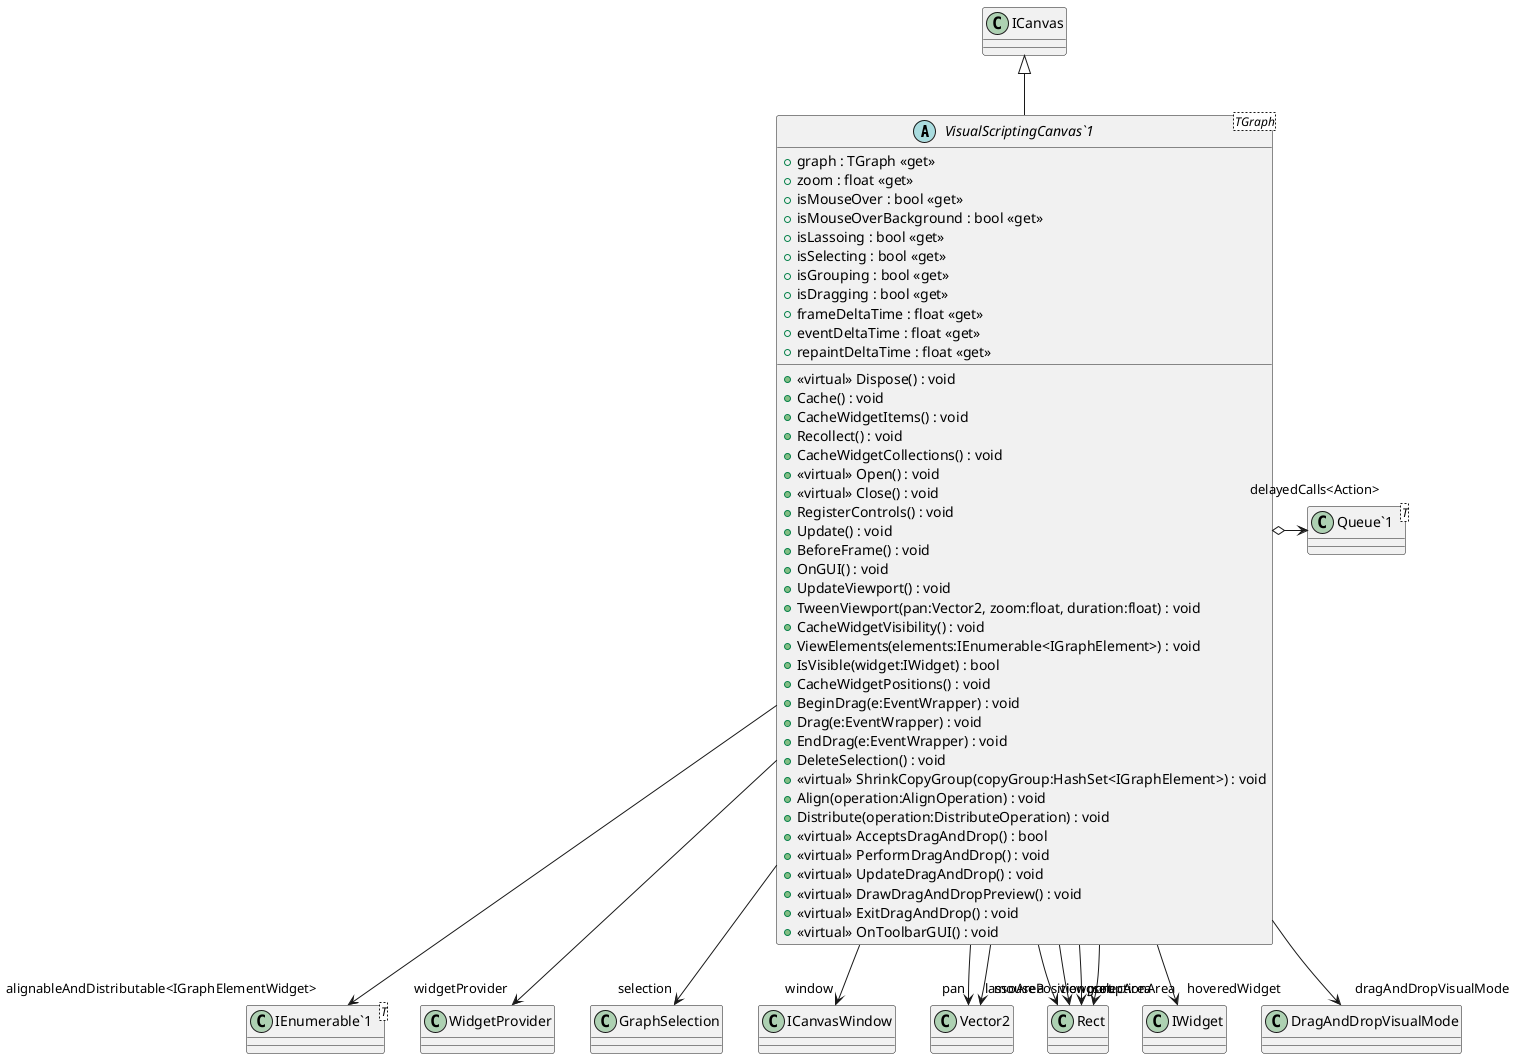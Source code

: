 @startuml
abstract class "VisualScriptingCanvas`1"<TGraph> {
    + graph : TGraph <<get>>
    + <<virtual>> Dispose() : void
    + Cache() : void
    + CacheWidgetItems() : void
    + Recollect() : void
    + CacheWidgetCollections() : void
    + <<virtual>> Open() : void
    + <<virtual>> Close() : void
    + RegisterControls() : void
    + Update() : void
    + BeforeFrame() : void
    + OnGUI() : void
    + zoom : float <<get>>
    + isMouseOver : bool <<get>>
    + isMouseOverBackground : bool <<get>>
    + UpdateViewport() : void
    + TweenViewport(pan:Vector2, zoom:float, duration:float) : void
    + CacheWidgetVisibility() : void
    + ViewElements(elements:IEnumerable<IGraphElement>) : void
    + IsVisible(widget:IWidget) : bool
    + CacheWidgetPositions() : void
    + isLassoing : bool <<get>>
    + isSelecting : bool <<get>>
    + isGrouping : bool <<get>>
    + isDragging : bool <<get>>
    + BeginDrag(e:EventWrapper) : void
    + Drag(e:EventWrapper) : void
    + EndDrag(e:EventWrapper) : void
    + DeleteSelection() : void
    + <<virtual>> ShrinkCopyGroup(copyGroup:HashSet<IGraphElement>) : void
    + Align(operation:AlignOperation) : void
    + Distribute(operation:DistributeOperation) : void
    + <<virtual>> AcceptsDragAndDrop() : bool
    + <<virtual>> PerformDragAndDrop() : void
    + <<virtual>> UpdateDragAndDrop() : void
    + <<virtual>> DrawDragAndDropPreview() : void
    + <<virtual>> ExitDragAndDrop() : void
    + frameDeltaTime : float <<get>>
    + eventDeltaTime : float <<get>>
    + repaintDeltaTime : float <<get>>
    + <<virtual>> OnToolbarGUI() : void
}
class "IEnumerable`1"<T> {
}
class "Queue`1"<T> {
}
ICanvas <|-- "VisualScriptingCanvas`1"
"VisualScriptingCanvas`1" --> "widgetProvider" WidgetProvider
"VisualScriptingCanvas`1" --> "selection" GraphSelection
"VisualScriptingCanvas`1" --> "window" ICanvasWindow
"VisualScriptingCanvas`1" --> "pan" Vector2
"VisualScriptingCanvas`1" --> "viewport" Rect
"VisualScriptingCanvas`1" --> "mousePosition" Vector2
"VisualScriptingCanvas`1" --> "hoveredWidget" IWidget
"VisualScriptingCanvas`1" --> "lassoArea" Rect
"VisualScriptingCanvas`1" --> "selectionArea" Rect
"VisualScriptingCanvas`1" --> "groupArea" Rect
"VisualScriptingCanvas`1" --> "alignableAndDistributable<IGraphElementWidget>" "IEnumerable`1"
"VisualScriptingCanvas`1" --> "dragAndDropVisualMode" DragAndDropVisualMode
"VisualScriptingCanvas`1" o-> "delayedCalls<Action>" "Queue`1"
@enduml
